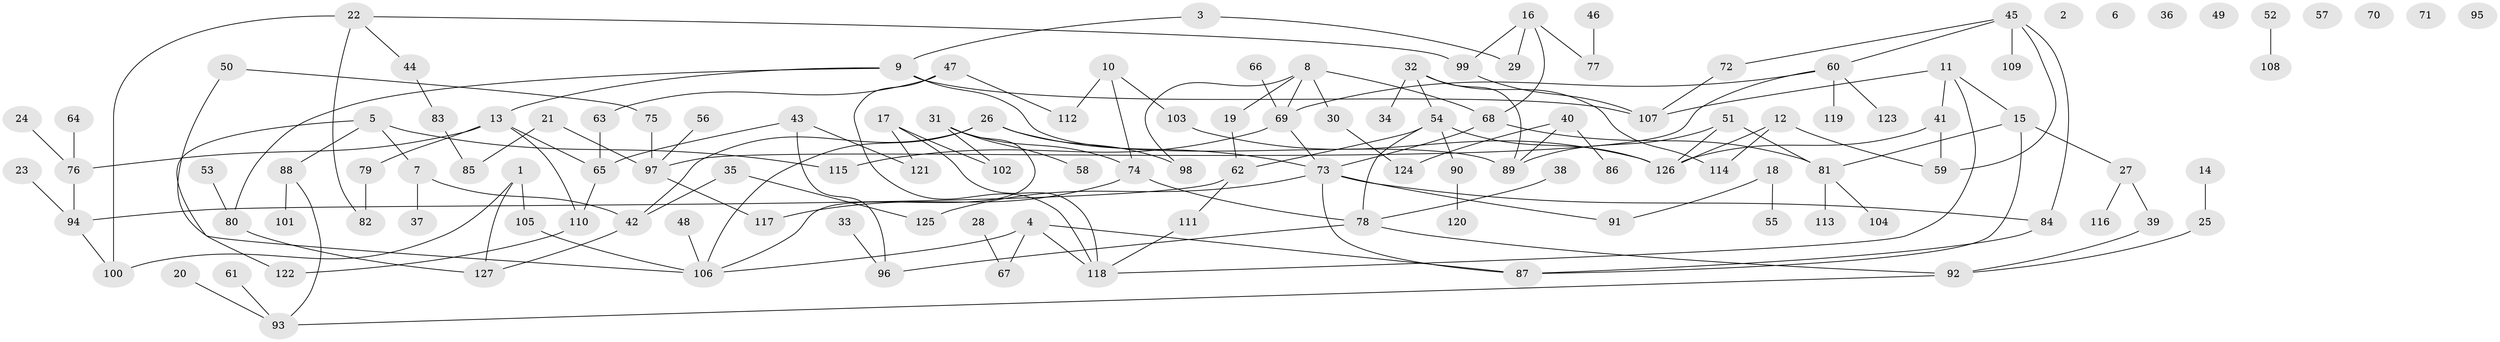// coarse degree distribution, {4: 0.19047619047619047, 0: 0.10714285714285714, 2: 0.19047619047619047, 7: 0.023809523809523808, 8: 0.023809523809523808, 3: 0.08333333333333333, 1: 0.25, 5: 0.07142857142857142, 6: 0.05952380952380952}
// Generated by graph-tools (version 1.1) at 2025/23/03/03/25 07:23:26]
// undirected, 127 vertices, 158 edges
graph export_dot {
graph [start="1"]
  node [color=gray90,style=filled];
  1;
  2;
  3;
  4;
  5;
  6;
  7;
  8;
  9;
  10;
  11;
  12;
  13;
  14;
  15;
  16;
  17;
  18;
  19;
  20;
  21;
  22;
  23;
  24;
  25;
  26;
  27;
  28;
  29;
  30;
  31;
  32;
  33;
  34;
  35;
  36;
  37;
  38;
  39;
  40;
  41;
  42;
  43;
  44;
  45;
  46;
  47;
  48;
  49;
  50;
  51;
  52;
  53;
  54;
  55;
  56;
  57;
  58;
  59;
  60;
  61;
  62;
  63;
  64;
  65;
  66;
  67;
  68;
  69;
  70;
  71;
  72;
  73;
  74;
  75;
  76;
  77;
  78;
  79;
  80;
  81;
  82;
  83;
  84;
  85;
  86;
  87;
  88;
  89;
  90;
  91;
  92;
  93;
  94;
  95;
  96;
  97;
  98;
  99;
  100;
  101;
  102;
  103;
  104;
  105;
  106;
  107;
  108;
  109;
  110;
  111;
  112;
  113;
  114;
  115;
  116;
  117;
  118;
  119;
  120;
  121;
  122;
  123;
  124;
  125;
  126;
  127;
  1 -- 100;
  1 -- 105;
  1 -- 127;
  3 -- 9;
  3 -- 29;
  4 -- 67;
  4 -- 87;
  4 -- 106;
  4 -- 118;
  5 -- 7;
  5 -- 88;
  5 -- 115;
  5 -- 122;
  7 -- 37;
  7 -- 42;
  8 -- 19;
  8 -- 30;
  8 -- 68;
  8 -- 69;
  8 -- 98;
  9 -- 13;
  9 -- 80;
  9 -- 89;
  9 -- 107;
  10 -- 74;
  10 -- 103;
  10 -- 112;
  11 -- 15;
  11 -- 41;
  11 -- 107;
  11 -- 118;
  12 -- 59;
  12 -- 114;
  12 -- 126;
  13 -- 65;
  13 -- 76;
  13 -- 79;
  13 -- 110;
  14 -- 25;
  15 -- 27;
  15 -- 81;
  15 -- 87;
  16 -- 29;
  16 -- 68;
  16 -- 77;
  16 -- 99;
  17 -- 102;
  17 -- 118;
  17 -- 121;
  18 -- 55;
  18 -- 91;
  19 -- 62;
  20 -- 93;
  21 -- 85;
  21 -- 97;
  22 -- 44;
  22 -- 82;
  22 -- 99;
  22 -- 100;
  23 -- 94;
  24 -- 76;
  25 -- 92;
  26 -- 42;
  26 -- 73;
  26 -- 98;
  26 -- 106;
  27 -- 39;
  27 -- 116;
  28 -- 67;
  30 -- 124;
  31 -- 58;
  31 -- 74;
  31 -- 102;
  31 -- 106;
  32 -- 34;
  32 -- 54;
  32 -- 89;
  32 -- 114;
  33 -- 96;
  35 -- 42;
  35 -- 125;
  38 -- 78;
  39 -- 92;
  40 -- 86;
  40 -- 89;
  40 -- 124;
  41 -- 59;
  41 -- 126;
  42 -- 127;
  43 -- 65;
  43 -- 96;
  43 -- 121;
  44 -- 83;
  45 -- 59;
  45 -- 60;
  45 -- 72;
  45 -- 84;
  45 -- 109;
  46 -- 77;
  47 -- 63;
  47 -- 112;
  47 -- 118;
  48 -- 106;
  50 -- 75;
  50 -- 106;
  51 -- 81;
  51 -- 89;
  51 -- 126;
  52 -- 108;
  53 -- 80;
  54 -- 62;
  54 -- 78;
  54 -- 90;
  54 -- 126;
  56 -- 97;
  60 -- 69;
  60 -- 97;
  60 -- 119;
  60 -- 123;
  61 -- 93;
  62 -- 94;
  62 -- 111;
  63 -- 65;
  64 -- 76;
  65 -- 110;
  66 -- 69;
  68 -- 73;
  68 -- 81;
  69 -- 73;
  69 -- 115;
  72 -- 107;
  73 -- 84;
  73 -- 87;
  73 -- 91;
  73 -- 125;
  74 -- 78;
  74 -- 117;
  75 -- 97;
  76 -- 94;
  78 -- 92;
  78 -- 96;
  79 -- 82;
  80 -- 127;
  81 -- 104;
  81 -- 113;
  83 -- 85;
  84 -- 87;
  88 -- 93;
  88 -- 101;
  90 -- 120;
  92 -- 93;
  94 -- 100;
  97 -- 117;
  99 -- 107;
  103 -- 126;
  105 -- 106;
  110 -- 122;
  111 -- 118;
}
